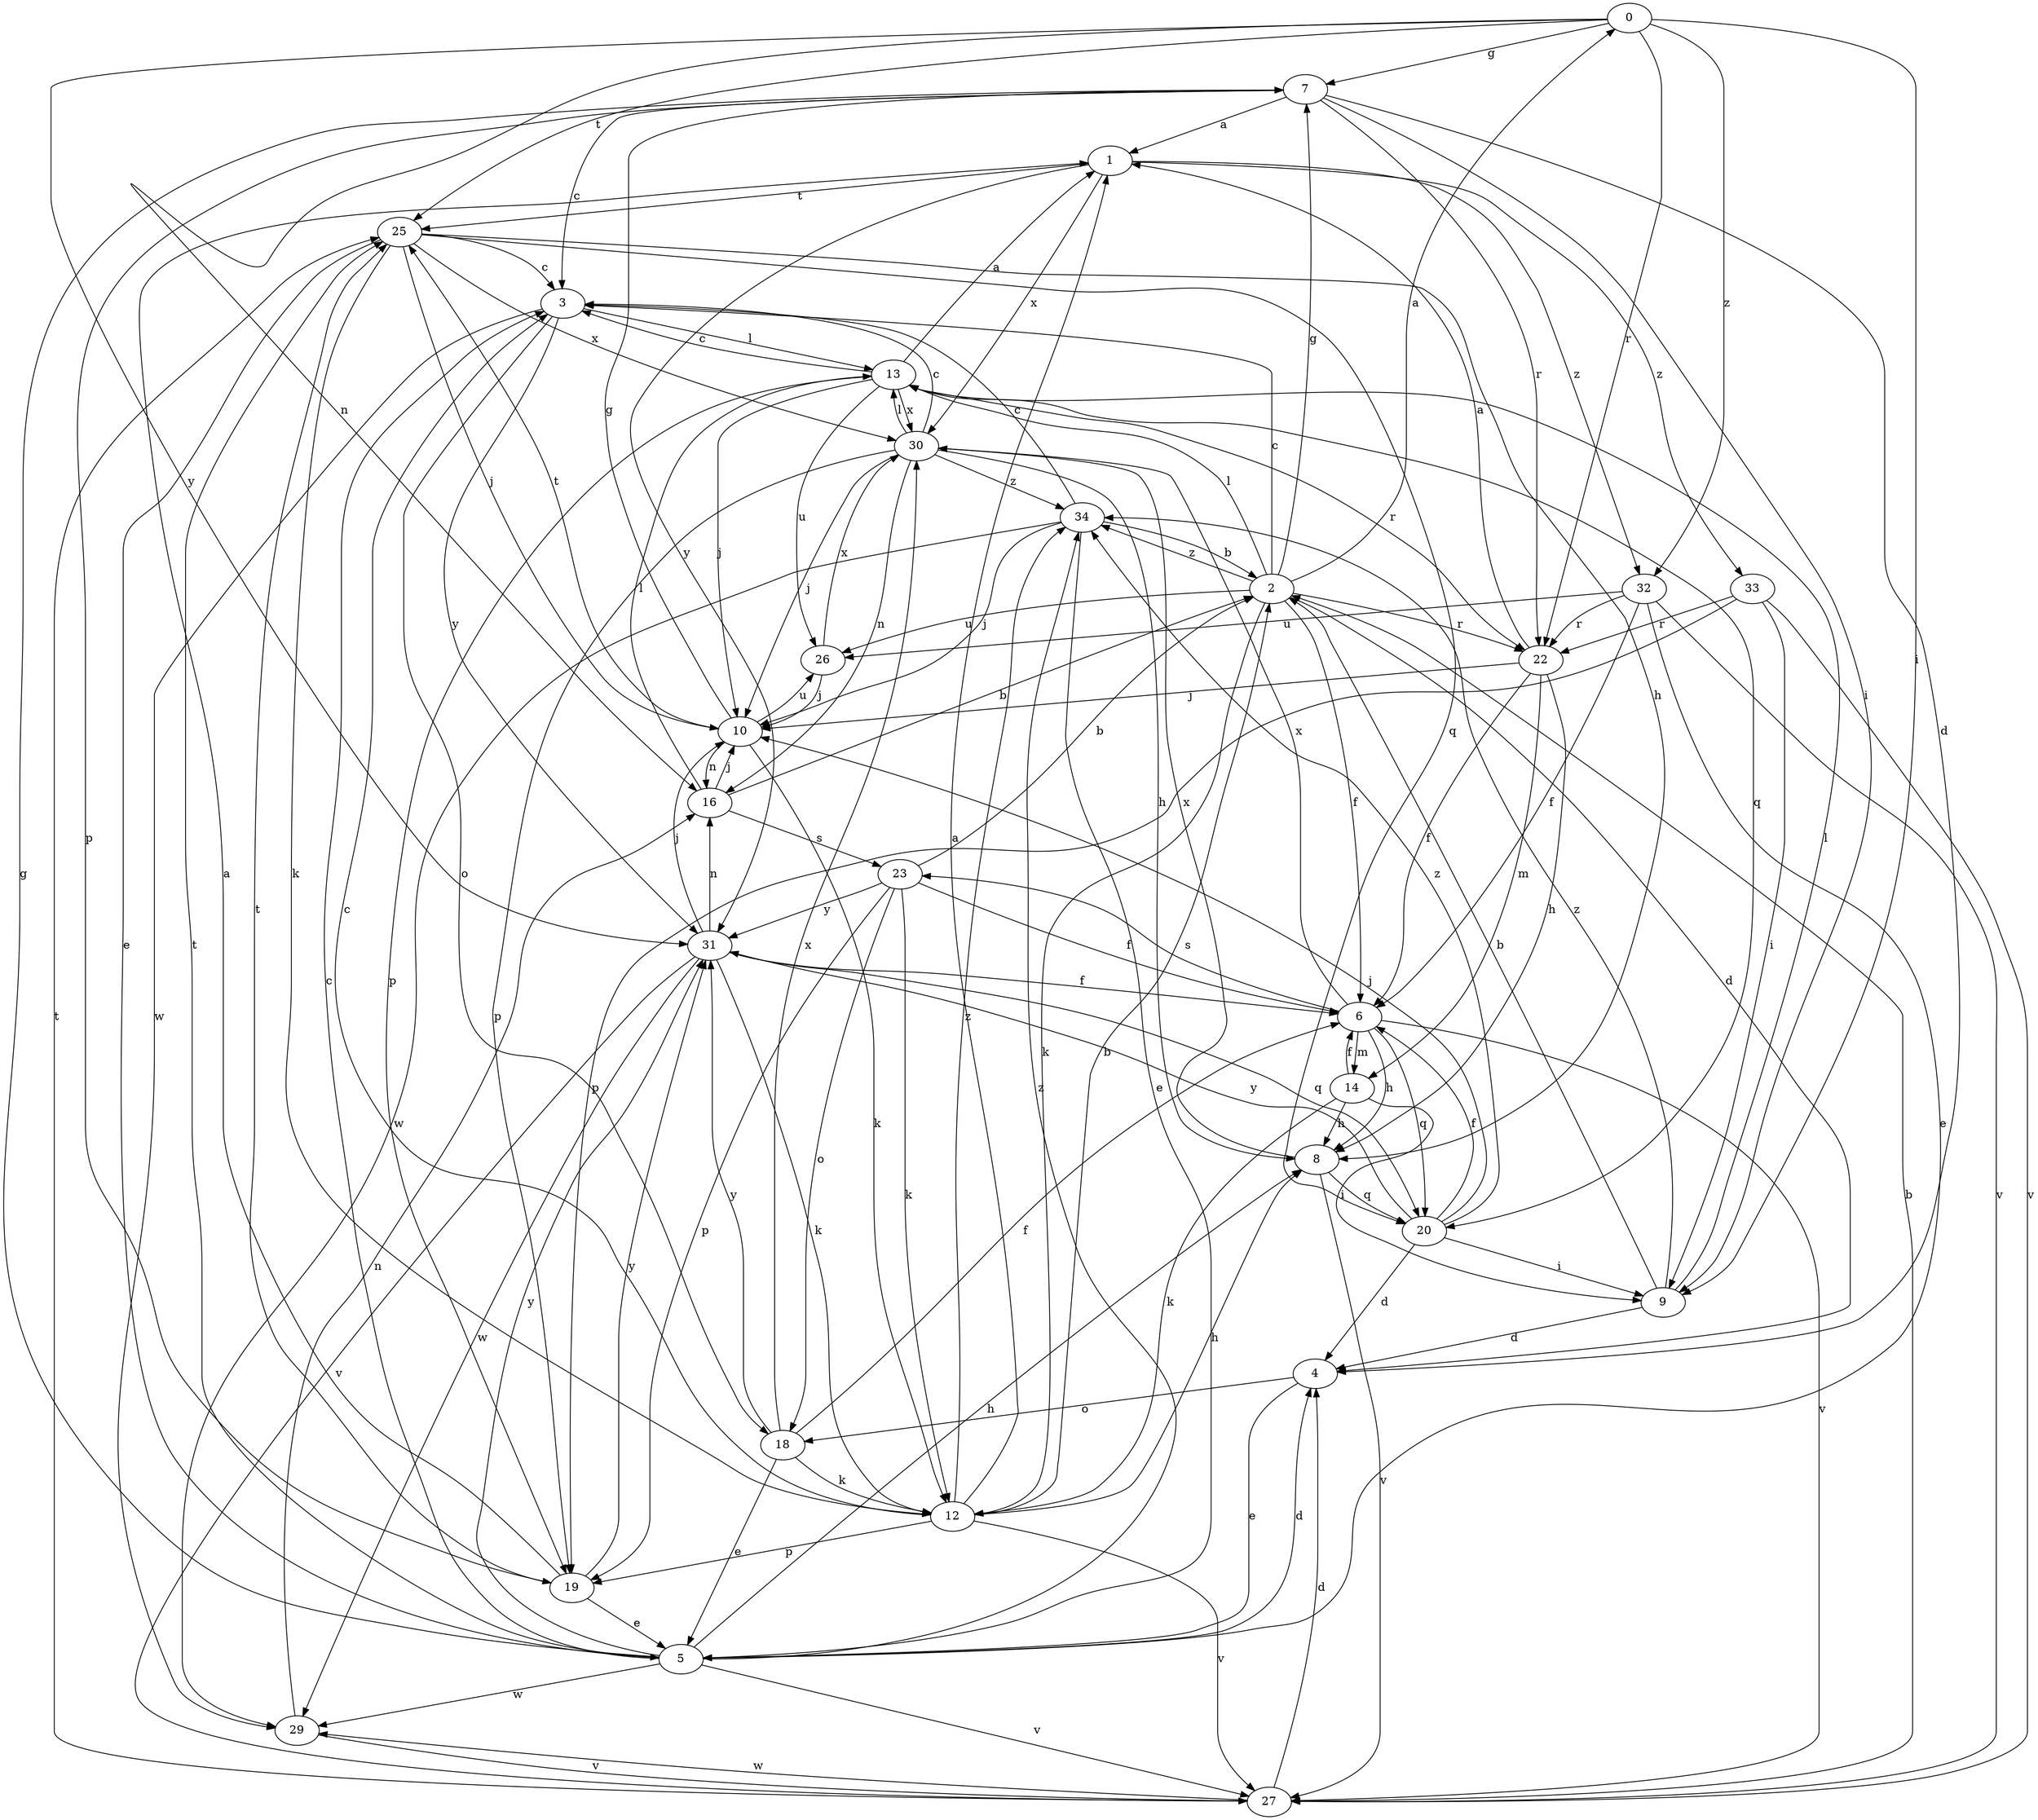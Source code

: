 strict digraph  {
0;
1;
2;
3;
4;
5;
6;
7;
8;
9;
10;
12;
13;
14;
16;
18;
19;
20;
22;
23;
25;
26;
27;
29;
30;
31;
32;
33;
34;
0 -> 7  [label=g];
0 -> 9  [label=i];
0 -> 16  [label=n];
0 -> 22  [label=r];
0 -> 25  [label=t];
0 -> 31  [label=y];
0 -> 32  [label=z];
1 -> 25  [label=t];
1 -> 30  [label=x];
1 -> 31  [label=y];
1 -> 32  [label=z];
1 -> 33  [label=z];
2 -> 0  [label=a];
2 -> 3  [label=c];
2 -> 4  [label=d];
2 -> 6  [label=f];
2 -> 7  [label=g];
2 -> 12  [label=k];
2 -> 13  [label=l];
2 -> 22  [label=r];
2 -> 26  [label=u];
2 -> 34  [label=z];
3 -> 13  [label=l];
3 -> 18  [label=o];
3 -> 29  [label=w];
3 -> 31  [label=y];
4 -> 5  [label=e];
4 -> 18  [label=o];
5 -> 3  [label=c];
5 -> 4  [label=d];
5 -> 7  [label=g];
5 -> 8  [label=h];
5 -> 25  [label=t];
5 -> 27  [label=v];
5 -> 29  [label=w];
5 -> 31  [label=y];
5 -> 34  [label=z];
6 -> 8  [label=h];
6 -> 14  [label=m];
6 -> 20  [label=q];
6 -> 23  [label=s];
6 -> 27  [label=v];
6 -> 30  [label=x];
7 -> 1  [label=a];
7 -> 3  [label=c];
7 -> 4  [label=d];
7 -> 9  [label=i];
7 -> 19  [label=p];
7 -> 22  [label=r];
8 -> 20  [label=q];
8 -> 27  [label=v];
8 -> 30  [label=x];
9 -> 2  [label=b];
9 -> 4  [label=d];
9 -> 13  [label=l];
9 -> 34  [label=z];
10 -> 7  [label=g];
10 -> 12  [label=k];
10 -> 16  [label=n];
10 -> 25  [label=t];
10 -> 26  [label=u];
12 -> 1  [label=a];
12 -> 2  [label=b];
12 -> 3  [label=c];
12 -> 8  [label=h];
12 -> 19  [label=p];
12 -> 27  [label=v];
12 -> 34  [label=z];
13 -> 1  [label=a];
13 -> 3  [label=c];
13 -> 10  [label=j];
13 -> 19  [label=p];
13 -> 20  [label=q];
13 -> 22  [label=r];
13 -> 26  [label=u];
13 -> 30  [label=x];
14 -> 6  [label=f];
14 -> 8  [label=h];
14 -> 9  [label=i];
14 -> 12  [label=k];
16 -> 2  [label=b];
16 -> 10  [label=j];
16 -> 13  [label=l];
16 -> 23  [label=s];
18 -> 5  [label=e];
18 -> 6  [label=f];
18 -> 12  [label=k];
18 -> 30  [label=x];
18 -> 31  [label=y];
19 -> 1  [label=a];
19 -> 5  [label=e];
19 -> 25  [label=t];
19 -> 31  [label=y];
20 -> 4  [label=d];
20 -> 6  [label=f];
20 -> 9  [label=i];
20 -> 10  [label=j];
20 -> 31  [label=y];
20 -> 34  [label=z];
22 -> 1  [label=a];
22 -> 6  [label=f];
22 -> 8  [label=h];
22 -> 10  [label=j];
22 -> 14  [label=m];
23 -> 2  [label=b];
23 -> 6  [label=f];
23 -> 12  [label=k];
23 -> 18  [label=o];
23 -> 19  [label=p];
23 -> 31  [label=y];
25 -> 3  [label=c];
25 -> 5  [label=e];
25 -> 8  [label=h];
25 -> 10  [label=j];
25 -> 12  [label=k];
25 -> 20  [label=q];
25 -> 30  [label=x];
26 -> 10  [label=j];
26 -> 30  [label=x];
27 -> 2  [label=b];
27 -> 4  [label=d];
27 -> 25  [label=t];
27 -> 29  [label=w];
29 -> 16  [label=n];
29 -> 27  [label=v];
30 -> 3  [label=c];
30 -> 8  [label=h];
30 -> 10  [label=j];
30 -> 13  [label=l];
30 -> 16  [label=n];
30 -> 19  [label=p];
30 -> 34  [label=z];
31 -> 6  [label=f];
31 -> 10  [label=j];
31 -> 12  [label=k];
31 -> 16  [label=n];
31 -> 20  [label=q];
31 -> 27  [label=v];
31 -> 29  [label=w];
32 -> 5  [label=e];
32 -> 6  [label=f];
32 -> 22  [label=r];
32 -> 26  [label=u];
32 -> 27  [label=v];
33 -> 9  [label=i];
33 -> 19  [label=p];
33 -> 22  [label=r];
33 -> 27  [label=v];
34 -> 2  [label=b];
34 -> 3  [label=c];
34 -> 5  [label=e];
34 -> 10  [label=j];
34 -> 29  [label=w];
}
